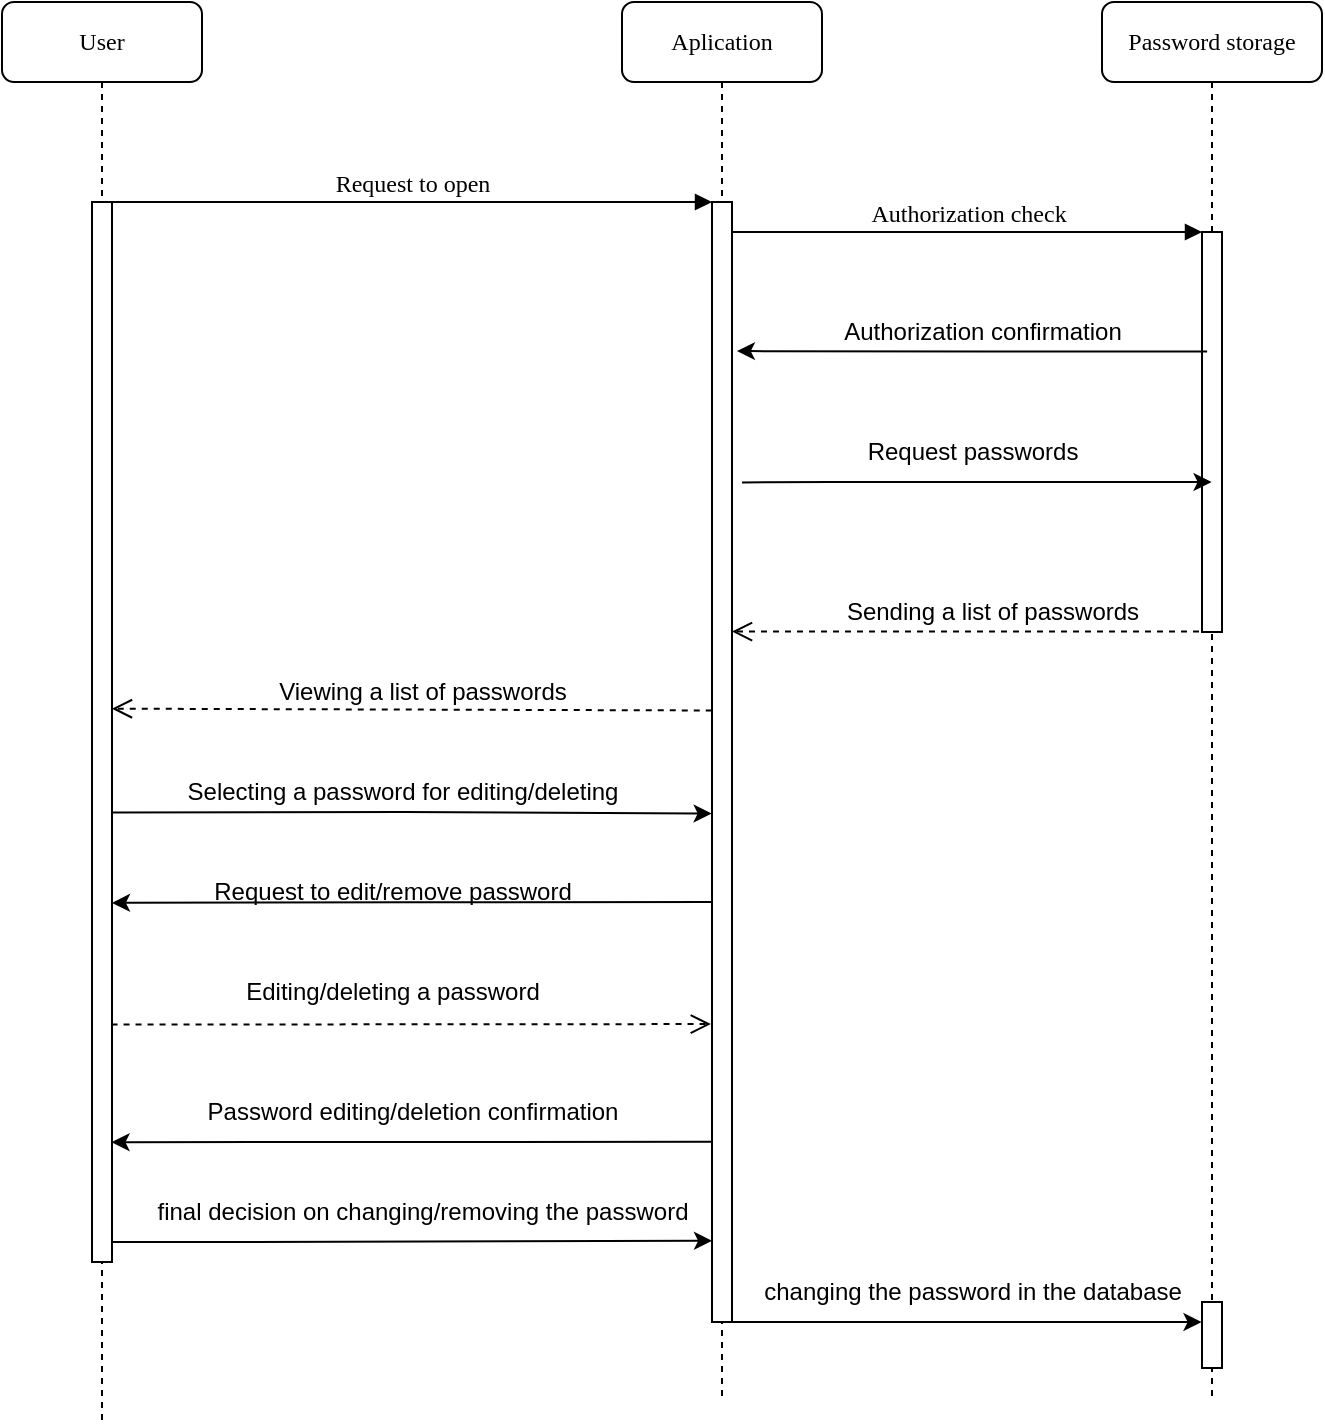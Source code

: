 <mxfile version="22.1.0" type="device">
  <diagram name="Page-1" id="13e1069c-82ec-6db2-03f1-153e76fe0fe0">
    <mxGraphModel dx="1985" dy="834" grid="1" gridSize="10" guides="1" tooltips="1" connect="1" arrows="1" fold="1" page="1" pageScale="1" pageWidth="1100" pageHeight="850" background="none" math="0" shadow="0">
      <root>
        <mxCell id="0" />
        <mxCell id="1" parent="0" />
        <mxCell id="7baba1c4bc27f4b0-2" value="Aplication" style="shape=umlLifeline;perimeter=lifelinePerimeter;whiteSpace=wrap;html=1;container=1;collapsible=0;recursiveResize=0;outlineConnect=0;rounded=1;shadow=0;comic=0;labelBackgroundColor=none;strokeWidth=1;fontFamily=Verdana;fontSize=12;align=center;" parent="1" vertex="1">
          <mxGeometry x="560" y="80" width="100" height="700" as="geometry" />
        </mxCell>
        <mxCell id="7baba1c4bc27f4b0-10" value="" style="html=1;points=[];perimeter=orthogonalPerimeter;rounded=0;shadow=0;comic=0;labelBackgroundColor=none;strokeWidth=1;fontFamily=Verdana;fontSize=12;align=center;" parent="7baba1c4bc27f4b0-2" vertex="1">
          <mxGeometry x="45" y="100" width="10" height="560" as="geometry" />
        </mxCell>
        <mxCell id="vHHllX0AwO994WL0fimm-19" value="" style="html=1;verticalAlign=bottom;endArrow=open;dashed=1;endSize=8;curved=0;rounded=0;" edge="1" parent="7baba1c4bc27f4b0-2" source="7baba1c4bc27f4b0-3">
          <mxGeometry relative="1" as="geometry">
            <mxPoint x="135" y="314.77" as="sourcePoint" />
            <mxPoint x="55" y="314.77" as="targetPoint" />
          </mxGeometry>
        </mxCell>
        <mxCell id="7baba1c4bc27f4b0-3" value="Password&amp;nbsp;storage" style="shape=umlLifeline;perimeter=lifelinePerimeter;whiteSpace=wrap;html=1;container=1;collapsible=0;recursiveResize=0;outlineConnect=0;rounded=1;shadow=0;comic=0;labelBackgroundColor=none;strokeWidth=1;fontFamily=Verdana;fontSize=12;align=center;" parent="1" vertex="1">
          <mxGeometry x="800" y="80" width="110" height="700" as="geometry" />
        </mxCell>
        <mxCell id="7baba1c4bc27f4b0-13" value="" style="html=1;points=[];perimeter=orthogonalPerimeter;rounded=0;shadow=0;comic=0;labelBackgroundColor=none;strokeWidth=1;fontFamily=Verdana;fontSize=12;align=center;" parent="7baba1c4bc27f4b0-3" vertex="1">
          <mxGeometry x="50" y="115" width="10" height="200" as="geometry" />
        </mxCell>
        <mxCell id="vHHllX0AwO994WL0fimm-27" value="" style="rounded=0;whiteSpace=wrap;html=1;" vertex="1" parent="7baba1c4bc27f4b0-3">
          <mxGeometry x="50" y="650" width="10" height="33" as="geometry" />
        </mxCell>
        <mxCell id="7baba1c4bc27f4b0-8" value="User" style="shape=umlLifeline;perimeter=lifelinePerimeter;whiteSpace=wrap;html=1;container=1;collapsible=0;recursiveResize=0;outlineConnect=0;rounded=1;shadow=0;comic=0;labelBackgroundColor=none;strokeWidth=1;fontFamily=Verdana;fontSize=12;align=center;" parent="1" vertex="1">
          <mxGeometry x="250" y="80" width="100" height="710" as="geometry" />
        </mxCell>
        <mxCell id="7baba1c4bc27f4b0-9" value="" style="html=1;points=[];perimeter=orthogonalPerimeter;rounded=0;shadow=0;comic=0;labelBackgroundColor=none;strokeWidth=1;fontFamily=Verdana;fontSize=12;align=center;" parent="7baba1c4bc27f4b0-8" vertex="1">
          <mxGeometry x="45" y="100" width="10" height="530" as="geometry" />
        </mxCell>
        <mxCell id="7baba1c4bc27f4b0-11" value="Request to open" style="html=1;verticalAlign=bottom;endArrow=block;entryX=0;entryY=0;labelBackgroundColor=none;fontFamily=Verdana;fontSize=12;edgeStyle=elbowEdgeStyle;elbow=vertical;" parent="1" source="7baba1c4bc27f4b0-9" target="7baba1c4bc27f4b0-10" edge="1">
          <mxGeometry relative="1" as="geometry">
            <mxPoint x="450" y="190" as="sourcePoint" />
          </mxGeometry>
        </mxCell>
        <mxCell id="7baba1c4bc27f4b0-14" value="Authorization check" style="html=1;verticalAlign=bottom;endArrow=block;entryX=0;entryY=0;labelBackgroundColor=none;fontFamily=Verdana;fontSize=12;edgeStyle=elbowEdgeStyle;elbow=vertical;" parent="1" source="7baba1c4bc27f4b0-10" target="7baba1c4bc27f4b0-13" edge="1">
          <mxGeometry relative="1" as="geometry">
            <mxPoint x="600" y="200" as="sourcePoint" />
          </mxGeometry>
        </mxCell>
        <mxCell id="vHHllX0AwO994WL0fimm-1" value="" style="endArrow=classic;html=1;rounded=0;entryX=0.987;entryY=0.136;entryDx=0;entryDy=0;entryPerimeter=0;" edge="1" parent="1">
          <mxGeometry width="50" height="50" relative="1" as="geometry">
            <mxPoint x="852.57" y="254.71" as="sourcePoint" />
            <mxPoint x="617.44" y="254.55" as="targetPoint" />
            <Array as="points">
              <mxPoint x="743.07" y="254.71" />
            </Array>
          </mxGeometry>
        </mxCell>
        <mxCell id="vHHllX0AwO994WL0fimm-2" value="" style="endArrow=classic;html=1;rounded=0;exitX=1.022;exitY=0.296;exitDx=0;exitDy=0;exitPerimeter=0;" edge="1" parent="1">
          <mxGeometry width="50" height="50" relative="1" as="geometry">
            <mxPoint x="620" y="320.24" as="sourcePoint" />
            <mxPoint x="854.78" y="320" as="targetPoint" />
            <Array as="points">
              <mxPoint x="664.78" y="320" />
            </Array>
          </mxGeometry>
        </mxCell>
        <mxCell id="vHHllX0AwO994WL0fimm-5" value="" style="endArrow=classic;html=1;rounded=0;entryX=-0.019;entryY=0.546;entryDx=0;entryDy=0;entryPerimeter=0;exitX=0.994;exitY=0.576;exitDx=0;exitDy=0;exitPerimeter=0;" edge="1" parent="1" source="7baba1c4bc27f4b0-9" target="7baba1c4bc27f4b0-10">
          <mxGeometry width="50" height="50" relative="1" as="geometry">
            <mxPoint x="310" y="485" as="sourcePoint" />
            <mxPoint x="535.5" y="485" as="targetPoint" />
            <Array as="points">
              <mxPoint x="450.5" y="485" />
            </Array>
          </mxGeometry>
        </mxCell>
        <mxCell id="vHHllX0AwO994WL0fimm-6" value="" style="endArrow=classic;html=1;rounded=0;entryX=1.05;entryY=0.837;entryDx=0;entryDy=0;entryPerimeter=0;exitX=0.011;exitY=0.625;exitDx=0;exitDy=0;exitPerimeter=0;" edge="1" parent="1" source="7baba1c4bc27f4b0-10">
          <mxGeometry width="50" height="50" relative="1" as="geometry">
            <mxPoint x="600" y="530" as="sourcePoint" />
            <mxPoint x="305" y="530.44" as="targetPoint" />
            <Array as="points">
              <mxPoint x="454.5" y="530.16" />
            </Array>
          </mxGeometry>
        </mxCell>
        <mxCell id="vHHllX0AwO994WL0fimm-9" value="Authorization confirmation" style="text;html=1;align=center;verticalAlign=middle;resizable=0;points=[];autosize=1;strokeColor=none;fillColor=none;" vertex="1" parent="1">
          <mxGeometry x="660" y="230" width="160" height="30" as="geometry" />
        </mxCell>
        <mxCell id="vHHllX0AwO994WL0fimm-10" value="Request passwords" style="text;html=1;align=center;verticalAlign=middle;resizable=0;points=[];autosize=1;strokeColor=none;fillColor=none;" vertex="1" parent="1">
          <mxGeometry x="670" y="290" width="130" height="30" as="geometry" />
        </mxCell>
        <mxCell id="vHHllX0AwO994WL0fimm-11" value="Sending a list of passwords" style="text;html=1;align=center;verticalAlign=middle;resizable=0;points=[];autosize=1;strokeColor=none;fillColor=none;" vertex="1" parent="1">
          <mxGeometry x="660" y="370" width="170" height="30" as="geometry" />
        </mxCell>
        <mxCell id="vHHllX0AwO994WL0fimm-12" value="Viewing a list of passwords" style="text;html=1;align=center;verticalAlign=middle;resizable=0;points=[];autosize=1;strokeColor=none;fillColor=none;" vertex="1" parent="1">
          <mxGeometry x="375" y="410" width="170" height="30" as="geometry" />
        </mxCell>
        <mxCell id="vHHllX0AwO994WL0fimm-14" value="Request to edit/remove password" style="text;html=1;align=center;verticalAlign=middle;resizable=0;points=[];autosize=1;strokeColor=none;fillColor=none;" vertex="1" parent="1">
          <mxGeometry x="345" y="510" width="200" height="30" as="geometry" />
        </mxCell>
        <mxCell id="vHHllX0AwO994WL0fimm-15" value="Editing/deleting a password" style="text;html=1;align=center;verticalAlign=middle;resizable=0;points=[];autosize=1;strokeColor=none;fillColor=none;" vertex="1" parent="1">
          <mxGeometry x="360" y="560" width="170" height="30" as="geometry" />
        </mxCell>
        <mxCell id="vHHllX0AwO994WL0fimm-16" value="Password editing/deletion confirmation" style="text;html=1;align=center;verticalAlign=middle;resizable=0;points=[];autosize=1;strokeColor=none;fillColor=none;" vertex="1" parent="1">
          <mxGeometry x="340" y="620" width="230" height="30" as="geometry" />
        </mxCell>
        <mxCell id="vHHllX0AwO994WL0fimm-13" value="Selecting a password for editing/deleting" style="text;html=1;align=center;verticalAlign=middle;resizable=0;points=[];autosize=1;strokeColor=none;fillColor=none;" vertex="1" parent="1">
          <mxGeometry x="330" y="460" width="240" height="30" as="geometry" />
        </mxCell>
        <mxCell id="vHHllX0AwO994WL0fimm-8" value="" style="endArrow=classic;html=1;rounded=0;entryX=0.978;entryY=0.887;entryDx=0;entryDy=0;entryPerimeter=0;exitX=-0.011;exitY=0.839;exitDx=0;exitDy=0;exitPerimeter=0;" edge="1" parent="1" source="7baba1c4bc27f4b0-10" target="7baba1c4bc27f4b0-9">
          <mxGeometry width="50" height="50" relative="1" as="geometry">
            <mxPoint x="600" y="650" as="sourcePoint" />
            <mxPoint x="310" y="650" as="targetPoint" />
            <Array as="points">
              <mxPoint x="450" y="650" />
            </Array>
          </mxGeometry>
        </mxCell>
        <mxCell id="vHHllX0AwO994WL0fimm-22" value="" style="endArrow=classic;html=1;rounded=0;exitX=1.01;exitY=0.909;exitDx=0;exitDy=0;exitPerimeter=0;entryX=1;entryY=0.98;entryDx=0;entryDy=0;entryPerimeter=0;" edge="1" parent="1" target="vHHllX0AwO994WL0fimm-24">
          <mxGeometry width="50" height="50" relative="1" as="geometry">
            <mxPoint x="305" y="700" as="sourcePoint" />
            <mxPoint x="549" y="700" as="targetPoint" />
            <Array as="points">
              <mxPoint x="360" y="700" />
            </Array>
          </mxGeometry>
        </mxCell>
        <mxCell id="vHHllX0AwO994WL0fimm-23" value="" style="endArrow=classic;html=1;rounded=0;entryX=0.999;entryY=1;entryDx=0;entryDy=0;entryPerimeter=0;" edge="1" parent="1" target="vHHllX0AwO994WL0fimm-25">
          <mxGeometry width="50" height="50" relative="1" as="geometry">
            <mxPoint x="610" y="740" as="sourcePoint" />
            <mxPoint x="790" y="740" as="targetPoint" />
            <Array as="points">
              <mxPoint x="650" y="740" />
            </Array>
          </mxGeometry>
        </mxCell>
        <mxCell id="vHHllX0AwO994WL0fimm-25" value="changing the password in the database" style="text;html=1;align=center;verticalAlign=middle;resizable=0;points=[];autosize=1;strokeColor=none;fillColor=none;" vertex="1" parent="1">
          <mxGeometry x="620" y="710" width="230" height="30" as="geometry" />
        </mxCell>
        <mxCell id="vHHllX0AwO994WL0fimm-28" value="" style="html=1;verticalAlign=bottom;endArrow=open;dashed=1;endSize=8;curved=0;rounded=0;exitX=-0.012;exitY=0.454;exitDx=0;exitDy=0;exitPerimeter=0;entryX=0.998;entryY=0.478;entryDx=0;entryDy=0;entryPerimeter=0;" edge="1" parent="1" source="7baba1c4bc27f4b0-10" target="7baba1c4bc27f4b0-9">
          <mxGeometry relative="1" as="geometry">
            <mxPoint x="600" y="434.77" as="sourcePoint" />
            <mxPoint x="310" y="434.77" as="targetPoint" />
          </mxGeometry>
        </mxCell>
        <mxCell id="vHHllX0AwO994WL0fimm-24" value="final decision on changing/removing the password" style="text;html=1;align=center;verticalAlign=middle;resizable=0;points=[];autosize=1;strokeColor=none;fillColor=none;" vertex="1" parent="1">
          <mxGeometry x="315" y="670" width="290" height="30" as="geometry" />
        </mxCell>
        <mxCell id="vHHllX0AwO994WL0fimm-29" value="" style="html=1;verticalAlign=bottom;endArrow=open;dashed=1;endSize=8;curved=0;rounded=0;exitX=0.977;exitY=0.776;exitDx=0;exitDy=0;exitPerimeter=0;entryX=-0.058;entryY=0.734;entryDx=0;entryDy=0;entryPerimeter=0;" edge="1" parent="1" source="7baba1c4bc27f4b0-9" target="7baba1c4bc27f4b0-10">
          <mxGeometry relative="1" as="geometry">
            <mxPoint x="380.5" y="588" as="sourcePoint" />
            <mxPoint x="600" y="591" as="targetPoint" />
          </mxGeometry>
        </mxCell>
      </root>
    </mxGraphModel>
  </diagram>
</mxfile>
